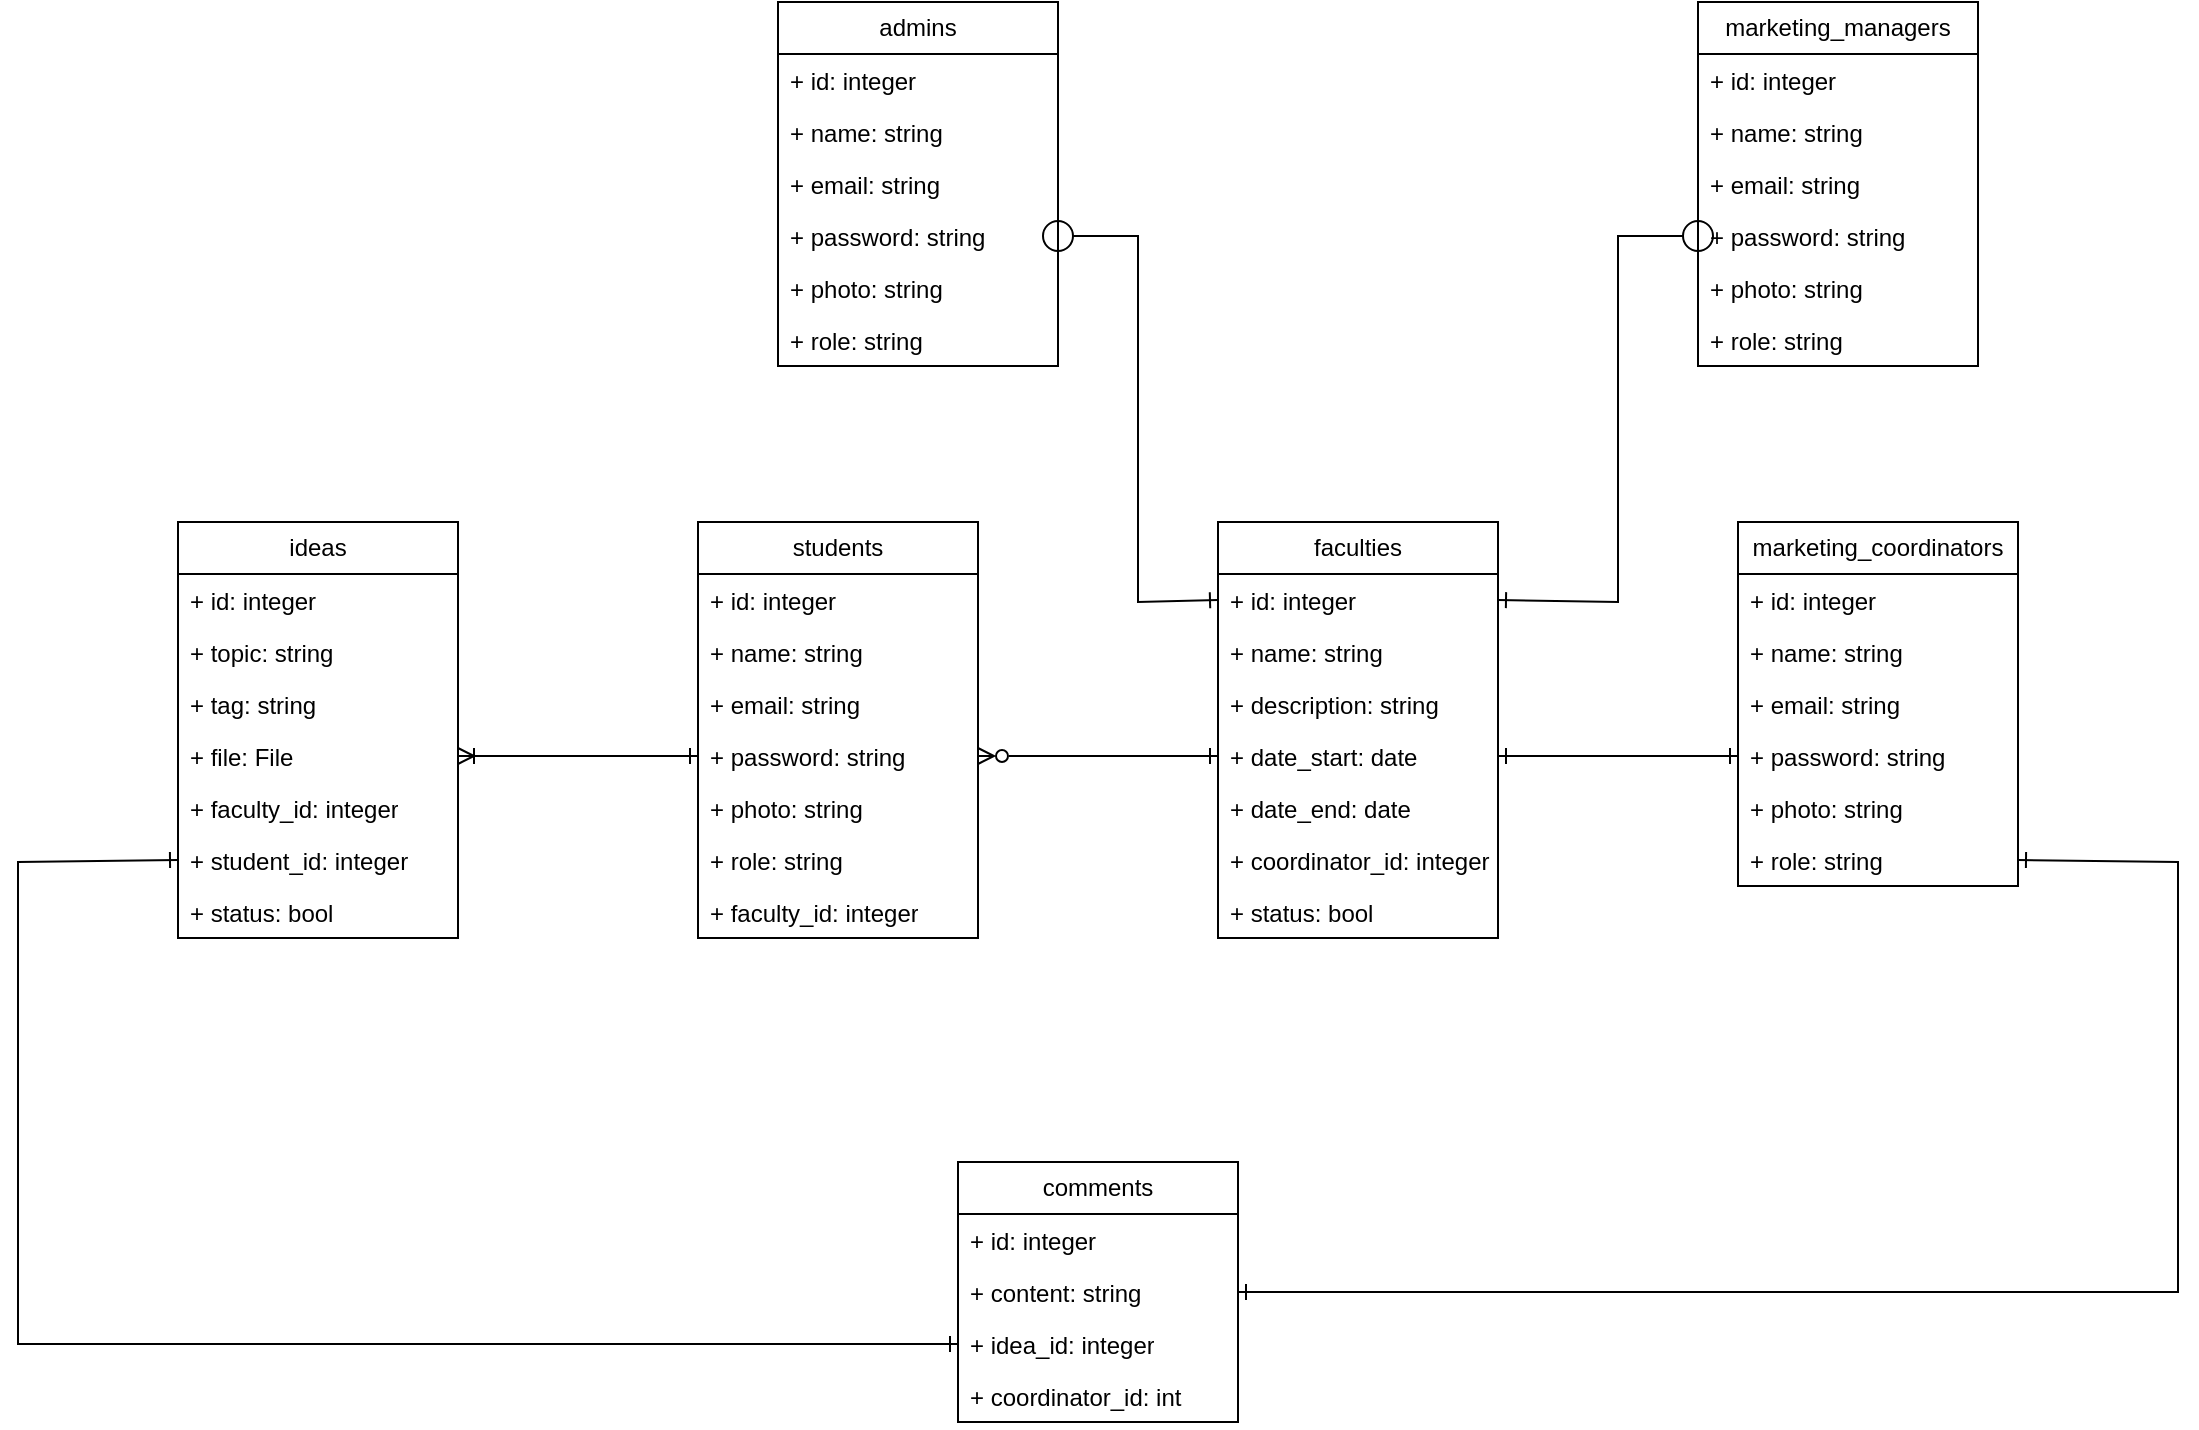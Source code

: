 <mxfile version="24.2.3" type="github">
  <diagram name="Page-1" id="6oAcotrJDc-DYGFBPXb6">
    <mxGraphModel dx="1877" dy="1691" grid="1" gridSize="10" guides="1" tooltips="1" connect="1" arrows="1" fold="1" page="1" pageScale="1" pageWidth="827" pageHeight="1169" math="0" shadow="0">
      <root>
        <mxCell id="0" />
        <mxCell id="1" parent="0" />
        <mxCell id="lpxXjMAZt_8QXr6nDrvF-1" value="students" style="swimlane;fontStyle=0;childLayout=stackLayout;horizontal=1;startSize=26;fillColor=none;horizontalStack=0;resizeParent=1;resizeParentMax=0;resizeLast=0;collapsible=1;marginBottom=0;whiteSpace=wrap;html=1;" vertex="1" parent="1">
          <mxGeometry x="180" y="40" width="140" height="208" as="geometry" />
        </mxCell>
        <mxCell id="lpxXjMAZt_8QXr6nDrvF-2" value="+ id: integer" style="text;strokeColor=none;fillColor=none;align=left;verticalAlign=top;spacingLeft=4;spacingRight=4;overflow=hidden;rotatable=0;points=[[0,0.5],[1,0.5]];portConstraint=eastwest;whiteSpace=wrap;html=1;" vertex="1" parent="lpxXjMAZt_8QXr6nDrvF-1">
          <mxGeometry y="26" width="140" height="26" as="geometry" />
        </mxCell>
        <mxCell id="lpxXjMAZt_8QXr6nDrvF-3" value="+ name: string" style="text;strokeColor=none;fillColor=none;align=left;verticalAlign=top;spacingLeft=4;spacingRight=4;overflow=hidden;rotatable=0;points=[[0,0.5],[1,0.5]];portConstraint=eastwest;whiteSpace=wrap;html=1;" vertex="1" parent="lpxXjMAZt_8QXr6nDrvF-1">
          <mxGeometry y="52" width="140" height="26" as="geometry" />
        </mxCell>
        <mxCell id="lpxXjMAZt_8QXr6nDrvF-4" value="+ email: string" style="text;strokeColor=none;fillColor=none;align=left;verticalAlign=top;spacingLeft=4;spacingRight=4;overflow=hidden;rotatable=0;points=[[0,0.5],[1,0.5]];portConstraint=eastwest;whiteSpace=wrap;html=1;" vertex="1" parent="lpxXjMAZt_8QXr6nDrvF-1">
          <mxGeometry y="78" width="140" height="26" as="geometry" />
        </mxCell>
        <mxCell id="lpxXjMAZt_8QXr6nDrvF-5" value="+ password: string" style="text;strokeColor=none;fillColor=none;align=left;verticalAlign=top;spacingLeft=4;spacingRight=4;overflow=hidden;rotatable=0;points=[[0,0.5],[1,0.5]];portConstraint=eastwest;whiteSpace=wrap;html=1;" vertex="1" parent="lpxXjMAZt_8QXr6nDrvF-1">
          <mxGeometry y="104" width="140" height="26" as="geometry" />
        </mxCell>
        <mxCell id="lpxXjMAZt_8QXr6nDrvF-6" value="+ photo: string" style="text;strokeColor=none;fillColor=none;align=left;verticalAlign=top;spacingLeft=4;spacingRight=4;overflow=hidden;rotatable=0;points=[[0,0.5],[1,0.5]];portConstraint=eastwest;whiteSpace=wrap;html=1;" vertex="1" parent="lpxXjMAZt_8QXr6nDrvF-1">
          <mxGeometry y="130" width="140" height="26" as="geometry" />
        </mxCell>
        <mxCell id="lpxXjMAZt_8QXr6nDrvF-7" value="+ role: string" style="text;strokeColor=none;fillColor=none;align=left;verticalAlign=top;spacingLeft=4;spacingRight=4;overflow=hidden;rotatable=0;points=[[0,0.5],[1,0.5]];portConstraint=eastwest;whiteSpace=wrap;html=1;" vertex="1" parent="lpxXjMAZt_8QXr6nDrvF-1">
          <mxGeometry y="156" width="140" height="26" as="geometry" />
        </mxCell>
        <mxCell id="lpxXjMAZt_8QXr6nDrvF-8" value="+ faculty_id: integer" style="text;strokeColor=none;fillColor=none;align=left;verticalAlign=top;spacingLeft=4;spacingRight=4;overflow=hidden;rotatable=0;points=[[0,0.5],[1,0.5]];portConstraint=eastwest;whiteSpace=wrap;html=1;" vertex="1" parent="lpxXjMAZt_8QXr6nDrvF-1">
          <mxGeometry y="182" width="140" height="26" as="geometry" />
        </mxCell>
        <mxCell id="lpxXjMAZt_8QXr6nDrvF-10" value="faculties" style="swimlane;fontStyle=0;childLayout=stackLayout;horizontal=1;startSize=26;fillColor=none;horizontalStack=0;resizeParent=1;resizeParentMax=0;resizeLast=0;collapsible=1;marginBottom=0;whiteSpace=wrap;html=1;" vertex="1" parent="1">
          <mxGeometry x="440" y="40" width="140" height="208" as="geometry" />
        </mxCell>
        <mxCell id="lpxXjMAZt_8QXr6nDrvF-11" value="+ id: integer" style="text;strokeColor=none;fillColor=none;align=left;verticalAlign=top;spacingLeft=4;spacingRight=4;overflow=hidden;rotatable=0;points=[[0,0.5],[1,0.5]];portConstraint=eastwest;whiteSpace=wrap;html=1;" vertex="1" parent="lpxXjMAZt_8QXr6nDrvF-10">
          <mxGeometry y="26" width="140" height="26" as="geometry" />
        </mxCell>
        <mxCell id="lpxXjMAZt_8QXr6nDrvF-12" value="+ name: string" style="text;strokeColor=none;fillColor=none;align=left;verticalAlign=top;spacingLeft=4;spacingRight=4;overflow=hidden;rotatable=0;points=[[0,0.5],[1,0.5]];portConstraint=eastwest;whiteSpace=wrap;html=1;" vertex="1" parent="lpxXjMAZt_8QXr6nDrvF-10">
          <mxGeometry y="52" width="140" height="26" as="geometry" />
        </mxCell>
        <mxCell id="lpxXjMAZt_8QXr6nDrvF-13" value="+ description: string" style="text;strokeColor=none;fillColor=none;align=left;verticalAlign=top;spacingLeft=4;spacingRight=4;overflow=hidden;rotatable=0;points=[[0,0.5],[1,0.5]];portConstraint=eastwest;whiteSpace=wrap;html=1;" vertex="1" parent="lpxXjMAZt_8QXr6nDrvF-10">
          <mxGeometry y="78" width="140" height="26" as="geometry" />
        </mxCell>
        <mxCell id="lpxXjMAZt_8QXr6nDrvF-14" value="+ date_start: date" style="text;strokeColor=none;fillColor=none;align=left;verticalAlign=top;spacingLeft=4;spacingRight=4;overflow=hidden;rotatable=0;points=[[0,0.5],[1,0.5]];portConstraint=eastwest;whiteSpace=wrap;html=1;" vertex="1" parent="lpxXjMAZt_8QXr6nDrvF-10">
          <mxGeometry y="104" width="140" height="26" as="geometry" />
        </mxCell>
        <mxCell id="lpxXjMAZt_8QXr6nDrvF-15" value="+ date_end: date" style="text;strokeColor=none;fillColor=none;align=left;verticalAlign=top;spacingLeft=4;spacingRight=4;overflow=hidden;rotatable=0;points=[[0,0.5],[1,0.5]];portConstraint=eastwest;whiteSpace=wrap;html=1;" vertex="1" parent="lpxXjMAZt_8QXr6nDrvF-10">
          <mxGeometry y="130" width="140" height="26" as="geometry" />
        </mxCell>
        <mxCell id="lpxXjMAZt_8QXr6nDrvF-16" value="+ coordinator_id: integer" style="text;strokeColor=none;fillColor=none;align=left;verticalAlign=top;spacingLeft=4;spacingRight=4;overflow=hidden;rotatable=0;points=[[0,0.5],[1,0.5]];portConstraint=eastwest;whiteSpace=wrap;html=1;" vertex="1" parent="lpxXjMAZt_8QXr6nDrvF-10">
          <mxGeometry y="156" width="140" height="26" as="geometry" />
        </mxCell>
        <mxCell id="lpxXjMAZt_8QXr6nDrvF-17" value="+ status: bool" style="text;strokeColor=none;fillColor=none;align=left;verticalAlign=top;spacingLeft=4;spacingRight=4;overflow=hidden;rotatable=0;points=[[0,0.5],[1,0.5]];portConstraint=eastwest;whiteSpace=wrap;html=1;" vertex="1" parent="lpxXjMAZt_8QXr6nDrvF-10">
          <mxGeometry y="182" width="140" height="26" as="geometry" />
        </mxCell>
        <mxCell id="lpxXjMAZt_8QXr6nDrvF-18" value="comments" style="swimlane;fontStyle=0;childLayout=stackLayout;horizontal=1;startSize=26;fillColor=none;horizontalStack=0;resizeParent=1;resizeParentMax=0;resizeLast=0;collapsible=1;marginBottom=0;whiteSpace=wrap;html=1;" vertex="1" parent="1">
          <mxGeometry x="310" y="360" width="140" height="130" as="geometry" />
        </mxCell>
        <mxCell id="lpxXjMAZt_8QXr6nDrvF-19" value="+ id: integer" style="text;strokeColor=none;fillColor=none;align=left;verticalAlign=top;spacingLeft=4;spacingRight=4;overflow=hidden;rotatable=0;points=[[0,0.5],[1,0.5]];portConstraint=eastwest;whiteSpace=wrap;html=1;" vertex="1" parent="lpxXjMAZt_8QXr6nDrvF-18">
          <mxGeometry y="26" width="140" height="26" as="geometry" />
        </mxCell>
        <mxCell id="lpxXjMAZt_8QXr6nDrvF-20" value="+ content: string" style="text;strokeColor=none;fillColor=none;align=left;verticalAlign=top;spacingLeft=4;spacingRight=4;overflow=hidden;rotatable=0;points=[[0,0.5],[1,0.5]];portConstraint=eastwest;whiteSpace=wrap;html=1;" vertex="1" parent="lpxXjMAZt_8QXr6nDrvF-18">
          <mxGeometry y="52" width="140" height="26" as="geometry" />
        </mxCell>
        <mxCell id="lpxXjMAZt_8QXr6nDrvF-21" value="+ idea_id: integer" style="text;strokeColor=none;fillColor=none;align=left;verticalAlign=top;spacingLeft=4;spacingRight=4;overflow=hidden;rotatable=0;points=[[0,0.5],[1,0.5]];portConstraint=eastwest;whiteSpace=wrap;html=1;" vertex="1" parent="lpxXjMAZt_8QXr6nDrvF-18">
          <mxGeometry y="78" width="140" height="26" as="geometry" />
        </mxCell>
        <mxCell id="lpxXjMAZt_8QXr6nDrvF-22" value="+ coordinator_id: int" style="text;strokeColor=none;fillColor=none;align=left;verticalAlign=top;spacingLeft=4;spacingRight=4;overflow=hidden;rotatable=0;points=[[0,0.5],[1,0.5]];portConstraint=eastwest;whiteSpace=wrap;html=1;" vertex="1" parent="lpxXjMAZt_8QXr6nDrvF-18">
          <mxGeometry y="104" width="140" height="26" as="geometry" />
        </mxCell>
        <mxCell id="lpxXjMAZt_8QXr6nDrvF-26" value="ideas" style="swimlane;fontStyle=0;childLayout=stackLayout;horizontal=1;startSize=26;fillColor=none;horizontalStack=0;resizeParent=1;resizeParentMax=0;resizeLast=0;collapsible=1;marginBottom=0;whiteSpace=wrap;html=1;" vertex="1" parent="1">
          <mxGeometry x="-80" y="40" width="140" height="208" as="geometry" />
        </mxCell>
        <mxCell id="lpxXjMAZt_8QXr6nDrvF-27" value="+ id: integer" style="text;strokeColor=none;fillColor=none;align=left;verticalAlign=top;spacingLeft=4;spacingRight=4;overflow=hidden;rotatable=0;points=[[0,0.5],[1,0.5]];portConstraint=eastwest;whiteSpace=wrap;html=1;" vertex="1" parent="lpxXjMAZt_8QXr6nDrvF-26">
          <mxGeometry y="26" width="140" height="26" as="geometry" />
        </mxCell>
        <mxCell id="lpxXjMAZt_8QXr6nDrvF-28" value="+ topic: string" style="text;strokeColor=none;fillColor=none;align=left;verticalAlign=top;spacingLeft=4;spacingRight=4;overflow=hidden;rotatable=0;points=[[0,0.5],[1,0.5]];portConstraint=eastwest;whiteSpace=wrap;html=1;" vertex="1" parent="lpxXjMAZt_8QXr6nDrvF-26">
          <mxGeometry y="52" width="140" height="26" as="geometry" />
        </mxCell>
        <mxCell id="lpxXjMAZt_8QXr6nDrvF-29" value="+ tag: string" style="text;strokeColor=none;fillColor=none;align=left;verticalAlign=top;spacingLeft=4;spacingRight=4;overflow=hidden;rotatable=0;points=[[0,0.5],[1,0.5]];portConstraint=eastwest;whiteSpace=wrap;html=1;" vertex="1" parent="lpxXjMAZt_8QXr6nDrvF-26">
          <mxGeometry y="78" width="140" height="26" as="geometry" />
        </mxCell>
        <mxCell id="lpxXjMAZt_8QXr6nDrvF-30" value="+ file: File" style="text;strokeColor=none;fillColor=none;align=left;verticalAlign=top;spacingLeft=4;spacingRight=4;overflow=hidden;rotatable=0;points=[[0,0.5],[1,0.5]];portConstraint=eastwest;whiteSpace=wrap;html=1;" vertex="1" parent="lpxXjMAZt_8QXr6nDrvF-26">
          <mxGeometry y="104" width="140" height="26" as="geometry" />
        </mxCell>
        <mxCell id="lpxXjMAZt_8QXr6nDrvF-31" value="+ faculty_id: integer" style="text;strokeColor=none;fillColor=none;align=left;verticalAlign=top;spacingLeft=4;spacingRight=4;overflow=hidden;rotatable=0;points=[[0,0.5],[1,0.5]];portConstraint=eastwest;whiteSpace=wrap;html=1;" vertex="1" parent="lpxXjMAZt_8QXr6nDrvF-26">
          <mxGeometry y="130" width="140" height="26" as="geometry" />
        </mxCell>
        <mxCell id="lpxXjMAZt_8QXr6nDrvF-32" value="+ student_id: integer" style="text;strokeColor=none;fillColor=none;align=left;verticalAlign=top;spacingLeft=4;spacingRight=4;overflow=hidden;rotatable=0;points=[[0,0.5],[1,0.5]];portConstraint=eastwest;whiteSpace=wrap;html=1;" vertex="1" parent="lpxXjMAZt_8QXr6nDrvF-26">
          <mxGeometry y="156" width="140" height="26" as="geometry" />
        </mxCell>
        <mxCell id="lpxXjMAZt_8QXr6nDrvF-33" value="+ status: bool" style="text;strokeColor=none;fillColor=none;align=left;verticalAlign=top;spacingLeft=4;spacingRight=4;overflow=hidden;rotatable=0;points=[[0,0.5],[1,0.5]];portConstraint=eastwest;whiteSpace=wrap;html=1;" vertex="1" parent="lpxXjMAZt_8QXr6nDrvF-26">
          <mxGeometry y="182" width="140" height="26" as="geometry" />
        </mxCell>
        <mxCell id="lpxXjMAZt_8QXr6nDrvF-34" value="marketing_managers" style="swimlane;fontStyle=0;childLayout=stackLayout;horizontal=1;startSize=26;fillColor=none;horizontalStack=0;resizeParent=1;resizeParentMax=0;resizeLast=0;collapsible=1;marginBottom=0;whiteSpace=wrap;html=1;" vertex="1" parent="1">
          <mxGeometry x="680" y="-220" width="140" height="182" as="geometry" />
        </mxCell>
        <mxCell id="lpxXjMAZt_8QXr6nDrvF-35" value="+ id: integer" style="text;strokeColor=none;fillColor=none;align=left;verticalAlign=top;spacingLeft=4;spacingRight=4;overflow=hidden;rotatable=0;points=[[0,0.5],[1,0.5]];portConstraint=eastwest;whiteSpace=wrap;html=1;" vertex="1" parent="lpxXjMAZt_8QXr6nDrvF-34">
          <mxGeometry y="26" width="140" height="26" as="geometry" />
        </mxCell>
        <mxCell id="lpxXjMAZt_8QXr6nDrvF-36" value="+ name: string" style="text;strokeColor=none;fillColor=none;align=left;verticalAlign=top;spacingLeft=4;spacingRight=4;overflow=hidden;rotatable=0;points=[[0,0.5],[1,0.5]];portConstraint=eastwest;whiteSpace=wrap;html=1;" vertex="1" parent="lpxXjMAZt_8QXr6nDrvF-34">
          <mxGeometry y="52" width="140" height="26" as="geometry" />
        </mxCell>
        <mxCell id="lpxXjMAZt_8QXr6nDrvF-37" value="+ email: string" style="text;strokeColor=none;fillColor=none;align=left;verticalAlign=top;spacingLeft=4;spacingRight=4;overflow=hidden;rotatable=0;points=[[0,0.5],[1,0.5]];portConstraint=eastwest;whiteSpace=wrap;html=1;" vertex="1" parent="lpxXjMAZt_8QXr6nDrvF-34">
          <mxGeometry y="78" width="140" height="26" as="geometry" />
        </mxCell>
        <mxCell id="lpxXjMAZt_8QXr6nDrvF-38" value="+ password: string" style="text;strokeColor=none;fillColor=none;align=left;verticalAlign=top;spacingLeft=4;spacingRight=4;overflow=hidden;rotatable=0;points=[[0,0.5],[1,0.5]];portConstraint=eastwest;whiteSpace=wrap;html=1;" vertex="1" parent="lpxXjMAZt_8QXr6nDrvF-34">
          <mxGeometry y="104" width="140" height="26" as="geometry" />
        </mxCell>
        <mxCell id="lpxXjMAZt_8QXr6nDrvF-39" value="+ photo: string" style="text;strokeColor=none;fillColor=none;align=left;verticalAlign=top;spacingLeft=4;spacingRight=4;overflow=hidden;rotatable=0;points=[[0,0.5],[1,0.5]];portConstraint=eastwest;whiteSpace=wrap;html=1;" vertex="1" parent="lpxXjMAZt_8QXr6nDrvF-34">
          <mxGeometry y="130" width="140" height="26" as="geometry" />
        </mxCell>
        <mxCell id="lpxXjMAZt_8QXr6nDrvF-40" value="+ role: string" style="text;strokeColor=none;fillColor=none;align=left;verticalAlign=top;spacingLeft=4;spacingRight=4;overflow=hidden;rotatable=0;points=[[0,0.5],[1,0.5]];portConstraint=eastwest;whiteSpace=wrap;html=1;" vertex="1" parent="lpxXjMAZt_8QXr6nDrvF-34">
          <mxGeometry y="156" width="140" height="26" as="geometry" />
        </mxCell>
        <mxCell id="lpxXjMAZt_8QXr6nDrvF-42" value="marketing_coordinators" style="swimlane;fontStyle=0;childLayout=stackLayout;horizontal=1;startSize=26;fillColor=none;horizontalStack=0;resizeParent=1;resizeParentMax=0;resizeLast=0;collapsible=1;marginBottom=0;whiteSpace=wrap;html=1;" vertex="1" parent="1">
          <mxGeometry x="700" y="40" width="140" height="182" as="geometry" />
        </mxCell>
        <mxCell id="lpxXjMAZt_8QXr6nDrvF-43" value="+ id: integer" style="text;strokeColor=none;fillColor=none;align=left;verticalAlign=top;spacingLeft=4;spacingRight=4;overflow=hidden;rotatable=0;points=[[0,0.5],[1,0.5]];portConstraint=eastwest;whiteSpace=wrap;html=1;" vertex="1" parent="lpxXjMAZt_8QXr6nDrvF-42">
          <mxGeometry y="26" width="140" height="26" as="geometry" />
        </mxCell>
        <mxCell id="lpxXjMAZt_8QXr6nDrvF-44" value="+ name: string" style="text;strokeColor=none;fillColor=none;align=left;verticalAlign=top;spacingLeft=4;spacingRight=4;overflow=hidden;rotatable=0;points=[[0,0.5],[1,0.5]];portConstraint=eastwest;whiteSpace=wrap;html=1;" vertex="1" parent="lpxXjMAZt_8QXr6nDrvF-42">
          <mxGeometry y="52" width="140" height="26" as="geometry" />
        </mxCell>
        <mxCell id="lpxXjMAZt_8QXr6nDrvF-45" value="+ email: string" style="text;strokeColor=none;fillColor=none;align=left;verticalAlign=top;spacingLeft=4;spacingRight=4;overflow=hidden;rotatable=0;points=[[0,0.5],[1,0.5]];portConstraint=eastwest;whiteSpace=wrap;html=1;" vertex="1" parent="lpxXjMAZt_8QXr6nDrvF-42">
          <mxGeometry y="78" width="140" height="26" as="geometry" />
        </mxCell>
        <mxCell id="lpxXjMAZt_8QXr6nDrvF-46" value="+ password: string" style="text;strokeColor=none;fillColor=none;align=left;verticalAlign=top;spacingLeft=4;spacingRight=4;overflow=hidden;rotatable=0;points=[[0,0.5],[1,0.5]];portConstraint=eastwest;whiteSpace=wrap;html=1;" vertex="1" parent="lpxXjMAZt_8QXr6nDrvF-42">
          <mxGeometry y="104" width="140" height="26" as="geometry" />
        </mxCell>
        <mxCell id="lpxXjMAZt_8QXr6nDrvF-47" value="+ photo: string" style="text;strokeColor=none;fillColor=none;align=left;verticalAlign=top;spacingLeft=4;spacingRight=4;overflow=hidden;rotatable=0;points=[[0,0.5],[1,0.5]];portConstraint=eastwest;whiteSpace=wrap;html=1;" vertex="1" parent="lpxXjMAZt_8QXr6nDrvF-42">
          <mxGeometry y="130" width="140" height="26" as="geometry" />
        </mxCell>
        <mxCell id="lpxXjMAZt_8QXr6nDrvF-48" value="+ role: string" style="text;strokeColor=none;fillColor=none;align=left;verticalAlign=top;spacingLeft=4;spacingRight=4;overflow=hidden;rotatable=0;points=[[0,0.5],[1,0.5]];portConstraint=eastwest;whiteSpace=wrap;html=1;" vertex="1" parent="lpxXjMAZt_8QXr6nDrvF-42">
          <mxGeometry y="156" width="140" height="26" as="geometry" />
        </mxCell>
        <mxCell id="lpxXjMAZt_8QXr6nDrvF-49" value="admins" style="swimlane;fontStyle=0;childLayout=stackLayout;horizontal=1;startSize=26;fillColor=none;horizontalStack=0;resizeParent=1;resizeParentMax=0;resizeLast=0;collapsible=1;marginBottom=0;whiteSpace=wrap;html=1;" vertex="1" parent="1">
          <mxGeometry x="220" y="-220" width="140" height="182" as="geometry" />
        </mxCell>
        <mxCell id="lpxXjMAZt_8QXr6nDrvF-50" value="+ id: integer" style="text;strokeColor=none;fillColor=none;align=left;verticalAlign=top;spacingLeft=4;spacingRight=4;overflow=hidden;rotatable=0;points=[[0,0.5],[1,0.5]];portConstraint=eastwest;whiteSpace=wrap;html=1;" vertex="1" parent="lpxXjMAZt_8QXr6nDrvF-49">
          <mxGeometry y="26" width="140" height="26" as="geometry" />
        </mxCell>
        <mxCell id="lpxXjMAZt_8QXr6nDrvF-51" value="+ name: string" style="text;strokeColor=none;fillColor=none;align=left;verticalAlign=top;spacingLeft=4;spacingRight=4;overflow=hidden;rotatable=0;points=[[0,0.5],[1,0.5]];portConstraint=eastwest;whiteSpace=wrap;html=1;" vertex="1" parent="lpxXjMAZt_8QXr6nDrvF-49">
          <mxGeometry y="52" width="140" height="26" as="geometry" />
        </mxCell>
        <mxCell id="lpxXjMAZt_8QXr6nDrvF-52" value="+ email: string" style="text;strokeColor=none;fillColor=none;align=left;verticalAlign=top;spacingLeft=4;spacingRight=4;overflow=hidden;rotatable=0;points=[[0,0.5],[1,0.5]];portConstraint=eastwest;whiteSpace=wrap;html=1;" vertex="1" parent="lpxXjMAZt_8QXr6nDrvF-49">
          <mxGeometry y="78" width="140" height="26" as="geometry" />
        </mxCell>
        <mxCell id="lpxXjMAZt_8QXr6nDrvF-53" value="+ password: string" style="text;strokeColor=none;fillColor=none;align=left;verticalAlign=top;spacingLeft=4;spacingRight=4;overflow=hidden;rotatable=0;points=[[0,0.5],[1,0.5]];portConstraint=eastwest;whiteSpace=wrap;html=1;" vertex="1" parent="lpxXjMAZt_8QXr6nDrvF-49">
          <mxGeometry y="104" width="140" height="26" as="geometry" />
        </mxCell>
        <mxCell id="lpxXjMAZt_8QXr6nDrvF-54" value="+ photo: string" style="text;strokeColor=none;fillColor=none;align=left;verticalAlign=top;spacingLeft=4;spacingRight=4;overflow=hidden;rotatable=0;points=[[0,0.5],[1,0.5]];portConstraint=eastwest;whiteSpace=wrap;html=1;" vertex="1" parent="lpxXjMAZt_8QXr6nDrvF-49">
          <mxGeometry y="130" width="140" height="26" as="geometry" />
        </mxCell>
        <mxCell id="lpxXjMAZt_8QXr6nDrvF-55" value="+ role: string" style="text;strokeColor=none;fillColor=none;align=left;verticalAlign=top;spacingLeft=4;spacingRight=4;overflow=hidden;rotatable=0;points=[[0,0.5],[1,0.5]];portConstraint=eastwest;whiteSpace=wrap;html=1;" vertex="1" parent="lpxXjMAZt_8QXr6nDrvF-49">
          <mxGeometry y="156" width="140" height="26" as="geometry" />
        </mxCell>
        <mxCell id="lpxXjMAZt_8QXr6nDrvF-57" value="" style="endArrow=ERone;html=1;rounded=0;exitX=1;exitY=0.5;exitDx=0;exitDy=0;entryX=0;entryY=0.5;entryDx=0;entryDy=0;endFill=0;startArrow=ERoneToMany;startFill=0;" edge="1" parent="1" source="lpxXjMAZt_8QXr6nDrvF-30" target="lpxXjMAZt_8QXr6nDrvF-5">
          <mxGeometry width="50" height="50" relative="1" as="geometry">
            <mxPoint x="40" as="sourcePoint" />
            <mxPoint x="160" as="targetPoint" />
          </mxGeometry>
        </mxCell>
        <mxCell id="lpxXjMAZt_8QXr6nDrvF-59" value="" style="endArrow=ERone;html=1;rounded=0;exitX=1;exitY=0.5;exitDx=0;exitDy=0;entryX=0;entryY=0.5;entryDx=0;entryDy=0;endFill=0;startArrow=ERzeroToMany;startFill=0;" edge="1" parent="1" source="lpxXjMAZt_8QXr6nDrvF-5" target="lpxXjMAZt_8QXr6nDrvF-14">
          <mxGeometry width="50" height="50" relative="1" as="geometry">
            <mxPoint x="70" y="167" as="sourcePoint" />
            <mxPoint x="190" y="167" as="targetPoint" />
          </mxGeometry>
        </mxCell>
        <mxCell id="lpxXjMAZt_8QXr6nDrvF-60" value="" style="endArrow=ERone;html=1;rounded=0;entryX=0;entryY=0.5;entryDx=0;entryDy=0;endFill=0;startArrow=ERone;startFill=0;exitX=1;exitY=0.5;exitDx=0;exitDy=0;" edge="1" parent="1" source="lpxXjMAZt_8QXr6nDrvF-14" target="lpxXjMAZt_8QXr6nDrvF-46">
          <mxGeometry width="50" height="50" relative="1" as="geometry">
            <mxPoint x="580" y="160" as="sourcePoint" />
            <mxPoint x="200" y="177" as="targetPoint" />
          </mxGeometry>
        </mxCell>
        <mxCell id="lpxXjMAZt_8QXr6nDrvF-61" value="" style="endArrow=ERone;html=1;rounded=0;exitX=0;exitY=0.5;exitDx=0;exitDy=0;entryX=0;entryY=0.5;entryDx=0;entryDy=0;endFill=0;startArrow=ERone;startFill=0;" edge="1" parent="1" source="lpxXjMAZt_8QXr6nDrvF-32" target="lpxXjMAZt_8QXr6nDrvF-21">
          <mxGeometry width="50" height="50" relative="1" as="geometry">
            <mxPoint x="90" y="187" as="sourcePoint" />
            <mxPoint x="210" y="187" as="targetPoint" />
            <Array as="points">
              <mxPoint x="-160" y="210" />
              <mxPoint x="-160" y="451" />
            </Array>
          </mxGeometry>
        </mxCell>
        <mxCell id="lpxXjMAZt_8QXr6nDrvF-62" value="" style="endArrow=ERone;html=1;rounded=0;exitX=1;exitY=0.5;exitDx=0;exitDy=0;entryX=1;entryY=0.5;entryDx=0;entryDy=0;endFill=0;startArrow=ERone;startFill=0;" edge="1" parent="1" source="lpxXjMAZt_8QXr6nDrvF-20" target="lpxXjMAZt_8QXr6nDrvF-48">
          <mxGeometry width="50" height="50" relative="1" as="geometry">
            <mxPoint x="100" y="197" as="sourcePoint" />
            <mxPoint x="220" y="197" as="targetPoint" />
            <Array as="points">
              <mxPoint x="920" y="425" />
              <mxPoint x="920" y="210" />
            </Array>
          </mxGeometry>
        </mxCell>
        <mxCell id="lpxXjMAZt_8QXr6nDrvF-63" value="" style="endArrow=ERone;html=1;rounded=0;exitX=1;exitY=0.5;exitDx=0;exitDy=0;entryX=0;entryY=0.5;entryDx=0;entryDy=0;endFill=0;startArrow=oval;startFill=0;startSize=15;" edge="1" parent="1" source="lpxXjMAZt_8QXr6nDrvF-53" target="lpxXjMAZt_8QXr6nDrvF-11">
          <mxGeometry width="50" height="50" relative="1" as="geometry">
            <mxPoint x="110" y="207" as="sourcePoint" />
            <mxPoint x="230" y="207" as="targetPoint" />
            <Array as="points">
              <mxPoint x="400" y="-103" />
              <mxPoint x="400" y="80" />
            </Array>
          </mxGeometry>
        </mxCell>
        <mxCell id="lpxXjMAZt_8QXr6nDrvF-64" value="" style="endArrow=ERone;html=1;rounded=0;exitX=0;exitY=0.5;exitDx=0;exitDy=0;entryX=1;entryY=0.5;entryDx=0;entryDy=0;endFill=0;startArrow=oval;startFill=0;startSize=15;" edge="1" parent="1" source="lpxXjMAZt_8QXr6nDrvF-38" target="lpxXjMAZt_8QXr6nDrvF-11">
          <mxGeometry width="50" height="50" relative="1" as="geometry">
            <mxPoint x="120" y="217" as="sourcePoint" />
            <mxPoint x="240" y="217" as="targetPoint" />
            <Array as="points">
              <mxPoint x="640" y="-103" />
              <mxPoint x="640" y="80" />
            </Array>
          </mxGeometry>
        </mxCell>
      </root>
    </mxGraphModel>
  </diagram>
</mxfile>
